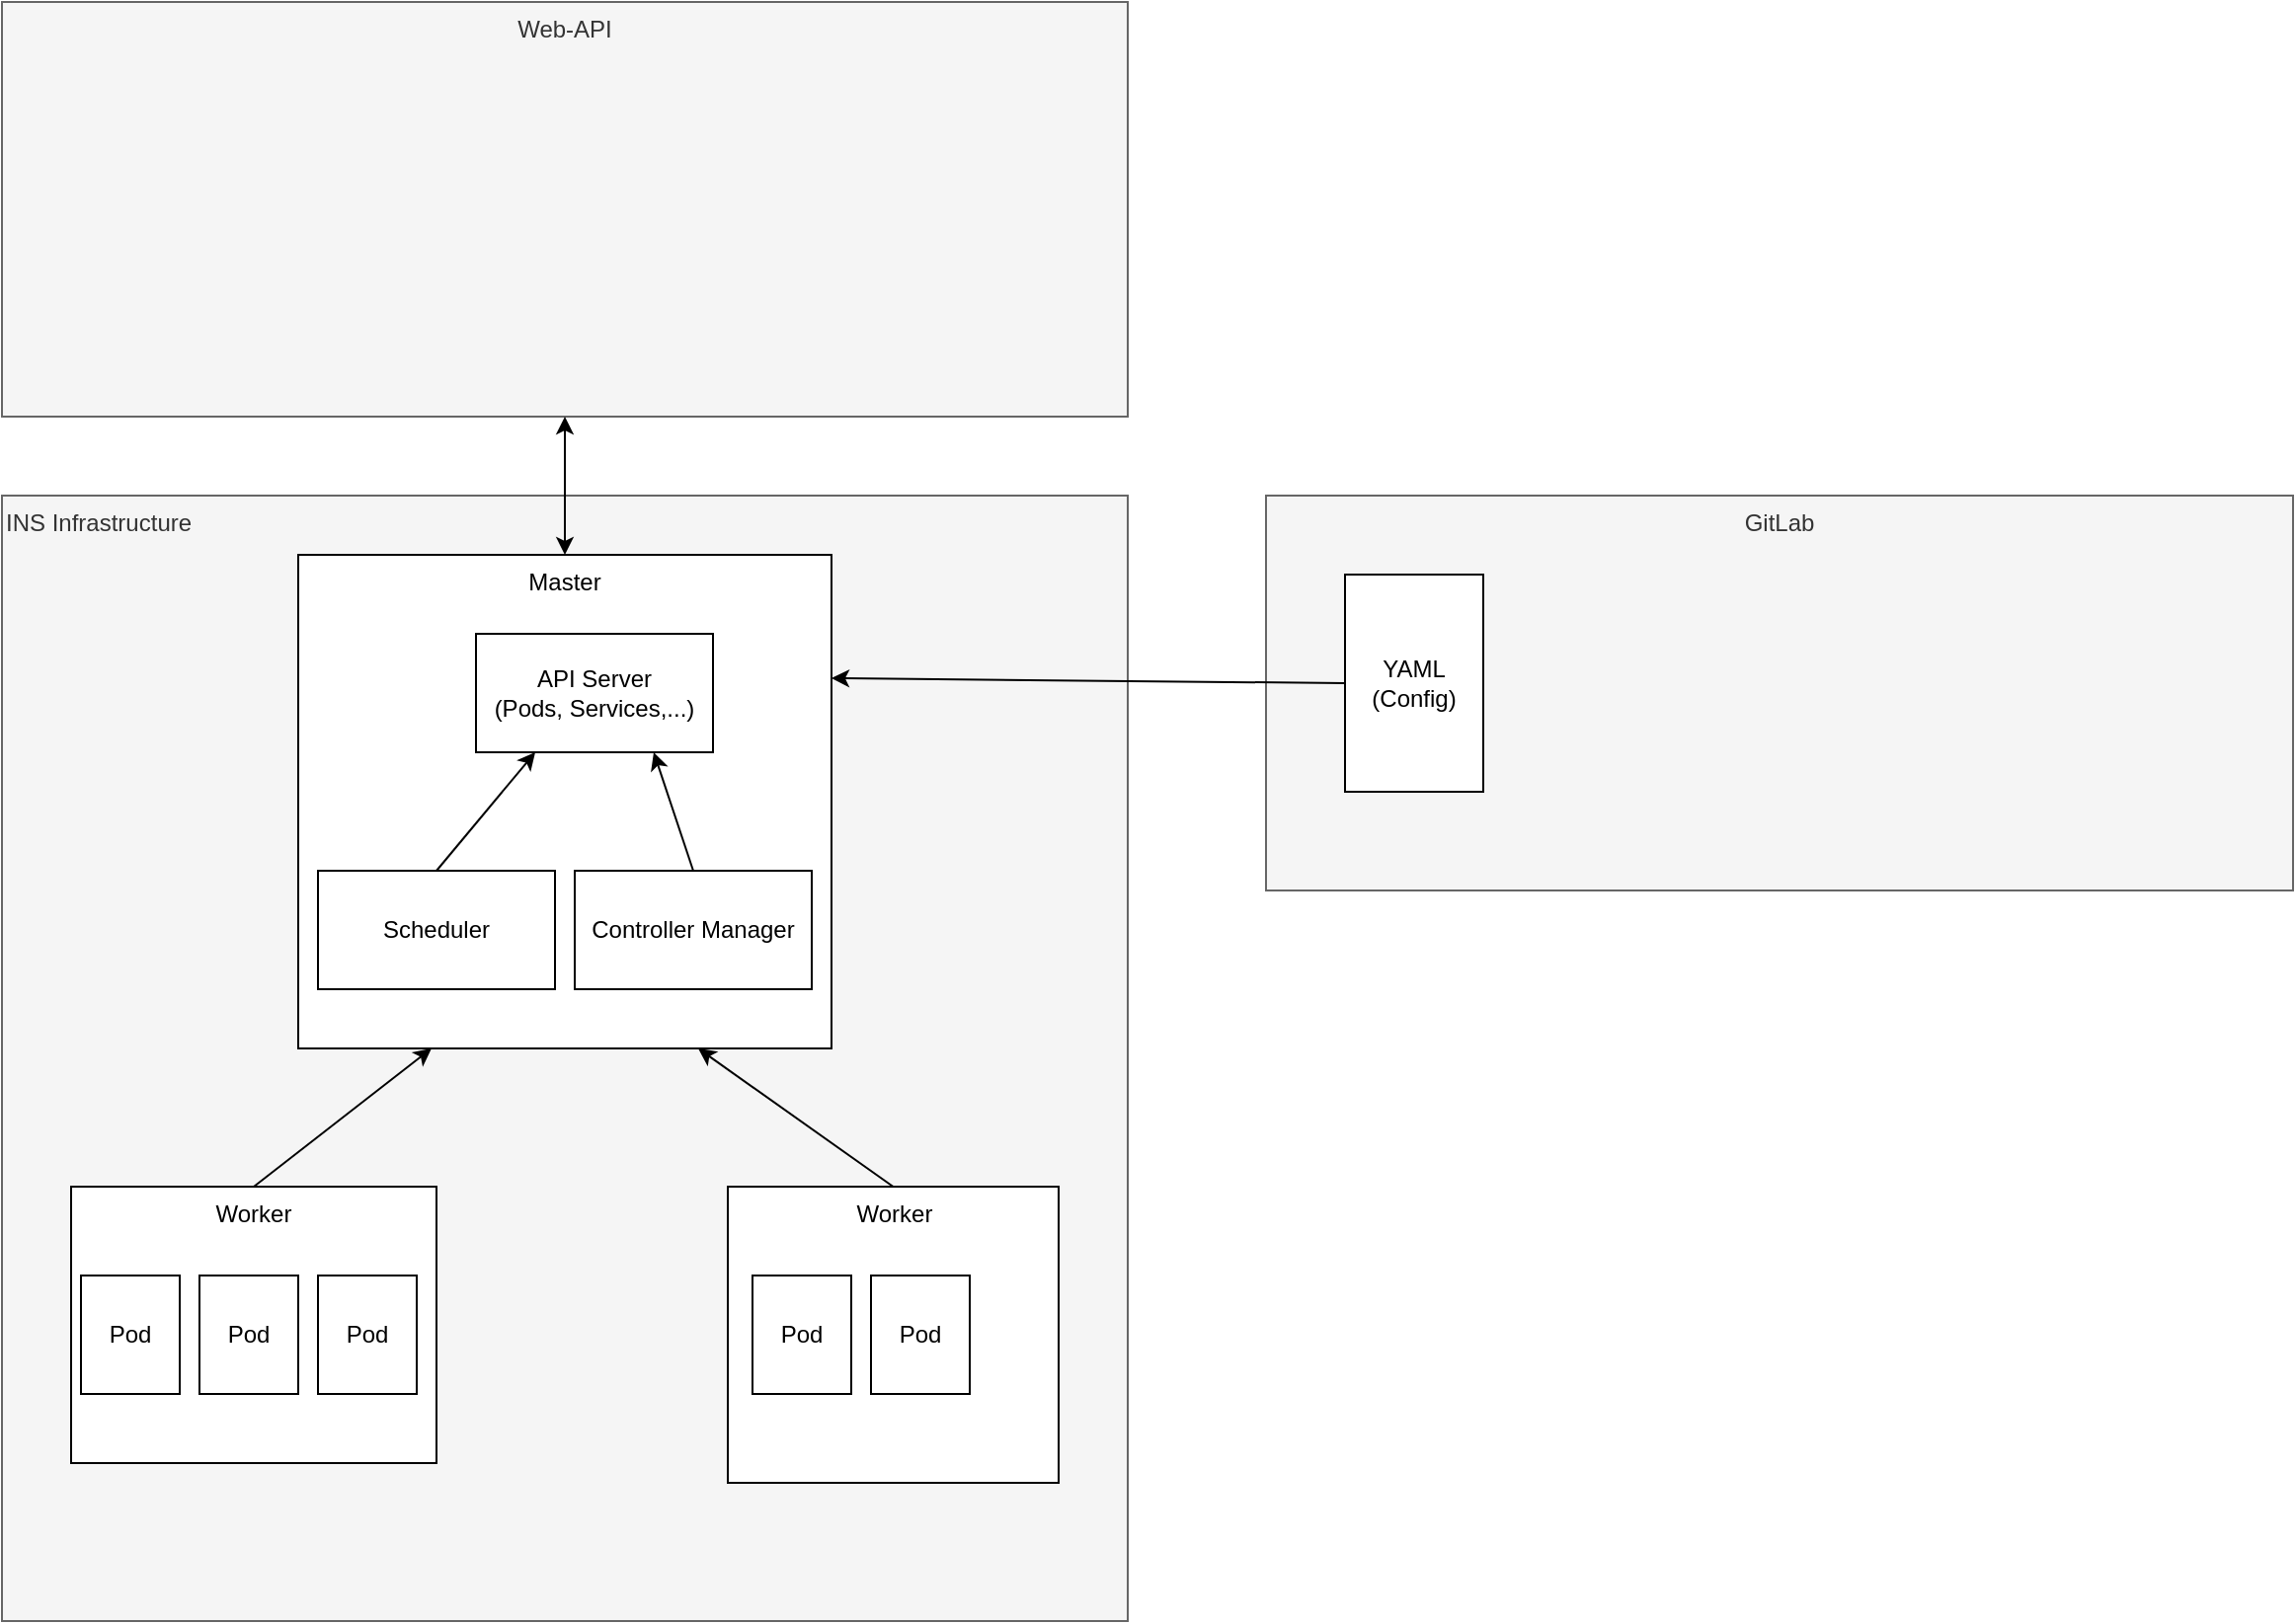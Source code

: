 <mxfile version="16.5.1" type="device"><diagram id="xL0wyGt63OcIRZuBkuFs" name="Page-1"><mxGraphModel dx="1822" dy="873" grid="0" gridSize="10" guides="1" tooltips="1" connect="1" arrows="1" fold="1" page="0" pageScale="1" pageWidth="827" pageHeight="1169" math="0" shadow="0"><root><mxCell id="0"/><mxCell id="1" parent="0"/><mxCell id="4gRnO4hS00Ut3T7sLe-W-2" value="INS Infrastructure" style="whiteSpace=wrap;html=1;aspect=fixed;verticalAlign=top;align=left;fillColor=#f5f5f5;fontColor=#333333;strokeColor=#666666;" vertex="1" parent="1"><mxGeometry x="-200" y="280" width="570" height="570" as="geometry"/></mxCell><mxCell id="4gRnO4hS00Ut3T7sLe-W-4" value="Master" style="rounded=0;whiteSpace=wrap;html=1;verticalAlign=top;" vertex="1" parent="1"><mxGeometry x="-50" y="310" width="270" height="250" as="geometry"/></mxCell><mxCell id="4gRnO4hS00Ut3T7sLe-W-5" value="Worker" style="rounded=0;whiteSpace=wrap;html=1;verticalAlign=top;" vertex="1" parent="1"><mxGeometry x="-165" y="630" width="185" height="140" as="geometry"/></mxCell><mxCell id="4gRnO4hS00Ut3T7sLe-W-6" value="Worker" style="rounded=0;whiteSpace=wrap;html=1;verticalAlign=top;" vertex="1" parent="1"><mxGeometry x="167.5" y="630" width="167.5" height="150" as="geometry"/></mxCell><mxCell id="4gRnO4hS00Ut3T7sLe-W-7" value="API Server&lt;br&gt;(Pods, Services,...)" style="rounded=0;whiteSpace=wrap;html=1;" vertex="1" parent="1"><mxGeometry x="40" y="350" width="120" height="60" as="geometry"/></mxCell><mxCell id="4gRnO4hS00Ut3T7sLe-W-8" value="Scheduler" style="rounded=0;whiteSpace=wrap;html=1;" vertex="1" parent="1"><mxGeometry x="-40" y="470" width="120" height="60" as="geometry"/></mxCell><mxCell id="4gRnO4hS00Ut3T7sLe-W-9" value="Controller Manager" style="rounded=0;whiteSpace=wrap;html=1;" vertex="1" parent="1"><mxGeometry x="90" y="470" width="120" height="60" as="geometry"/></mxCell><mxCell id="4gRnO4hS00Ut3T7sLe-W-10" value="" style="endArrow=classic;html=1;rounded=0;entryX=0.25;entryY=1;entryDx=0;entryDy=0;exitX=0.5;exitY=0;exitDx=0;exitDy=0;" edge="1" parent="1" source="4gRnO4hS00Ut3T7sLe-W-8" target="4gRnO4hS00Ut3T7sLe-W-7"><mxGeometry width="50" height="50" relative="1" as="geometry"><mxPoint x="390" y="460" as="sourcePoint"/><mxPoint x="440" y="410" as="targetPoint"/></mxGeometry></mxCell><mxCell id="4gRnO4hS00Ut3T7sLe-W-11" value="" style="endArrow=classic;html=1;rounded=0;entryX=0.75;entryY=1;entryDx=0;entryDy=0;exitX=0.5;exitY=0;exitDx=0;exitDy=0;" edge="1" parent="1" source="4gRnO4hS00Ut3T7sLe-W-9" target="4gRnO4hS00Ut3T7sLe-W-7"><mxGeometry width="50" height="50" relative="1" as="geometry"><mxPoint x="390" y="460" as="sourcePoint"/><mxPoint x="440" y="410" as="targetPoint"/></mxGeometry></mxCell><mxCell id="4gRnO4hS00Ut3T7sLe-W-12" value="" style="endArrow=classic;html=1;rounded=0;entryX=0.25;entryY=1;entryDx=0;entryDy=0;exitX=0.5;exitY=0;exitDx=0;exitDy=0;" edge="1" parent="1" source="4gRnO4hS00Ut3T7sLe-W-5" target="4gRnO4hS00Ut3T7sLe-W-4"><mxGeometry width="50" height="50" relative="1" as="geometry"><mxPoint x="390" y="460" as="sourcePoint"/><mxPoint x="440" y="410" as="targetPoint"/></mxGeometry></mxCell><mxCell id="4gRnO4hS00Ut3T7sLe-W-13" value="" style="endArrow=classic;html=1;rounded=0;entryX=0.75;entryY=1;entryDx=0;entryDy=0;exitX=0.5;exitY=0;exitDx=0;exitDy=0;" edge="1" parent="1" source="4gRnO4hS00Ut3T7sLe-W-6" target="4gRnO4hS00Ut3T7sLe-W-4"><mxGeometry width="50" height="50" relative="1" as="geometry"><mxPoint x="390" y="460" as="sourcePoint"/><mxPoint x="440" y="410" as="targetPoint"/></mxGeometry></mxCell><mxCell id="4gRnO4hS00Ut3T7sLe-W-14" value="Pod" style="rounded=0;whiteSpace=wrap;html=1;" vertex="1" parent="1"><mxGeometry x="-160" y="675" width="50" height="60" as="geometry"/></mxCell><mxCell id="4gRnO4hS00Ut3T7sLe-W-15" value="Pod" style="rounded=0;whiteSpace=wrap;html=1;" vertex="1" parent="1"><mxGeometry x="-100" y="675" width="50" height="60" as="geometry"/></mxCell><mxCell id="4gRnO4hS00Ut3T7sLe-W-16" value="Pod" style="rounded=0;whiteSpace=wrap;html=1;" vertex="1" parent="1"><mxGeometry x="-40" y="675" width="50" height="60" as="geometry"/></mxCell><mxCell id="4gRnO4hS00Ut3T7sLe-W-17" value="Pod" style="rounded=0;whiteSpace=wrap;html=1;" vertex="1" parent="1"><mxGeometry x="180" y="675" width="50" height="60" as="geometry"/></mxCell><mxCell id="4gRnO4hS00Ut3T7sLe-W-18" value="Pod" style="rounded=0;whiteSpace=wrap;html=1;" vertex="1" parent="1"><mxGeometry x="240" y="675" width="50" height="60" as="geometry"/></mxCell><mxCell id="4gRnO4hS00Ut3T7sLe-W-19" value="Web-API" style="rounded=0;whiteSpace=wrap;html=1;verticalAlign=top;fillColor=#f5f5f5;fontColor=#333333;strokeColor=#666666;" vertex="1" parent="1"><mxGeometry x="-200" y="30" width="570" height="210" as="geometry"/></mxCell><mxCell id="4gRnO4hS00Ut3T7sLe-W-20" value="GitLab" style="rounded=0;whiteSpace=wrap;html=1;verticalAlign=top;fillColor=#f5f5f5;fontColor=#333333;strokeColor=#666666;" vertex="1" parent="1"><mxGeometry x="440" y="280" width="520" height="200" as="geometry"/></mxCell><mxCell id="4gRnO4hS00Ut3T7sLe-W-21" value="YAML&lt;br&gt;(Config)" style="rounded=0;whiteSpace=wrap;html=1;" vertex="1" parent="1"><mxGeometry x="480" y="320" width="70" height="110" as="geometry"/></mxCell><mxCell id="4gRnO4hS00Ut3T7sLe-W-22" value="" style="endArrow=classic;html=1;rounded=0;entryX=1;entryY=0.25;entryDx=0;entryDy=0;exitX=0;exitY=0.5;exitDx=0;exitDy=0;" edge="1" parent="1" source="4gRnO4hS00Ut3T7sLe-W-21" target="4gRnO4hS00Ut3T7sLe-W-4"><mxGeometry width="50" height="50" relative="1" as="geometry"><mxPoint x="390" y="460" as="sourcePoint"/><mxPoint x="440" y="410" as="targetPoint"/></mxGeometry></mxCell><mxCell id="4gRnO4hS00Ut3T7sLe-W-23" value="" style="endArrow=classic;startArrow=classic;html=1;rounded=0;entryX=0.5;entryY=1;entryDx=0;entryDy=0;exitX=0.5;exitY=0;exitDx=0;exitDy=0;" edge="1" parent="1" source="4gRnO4hS00Ut3T7sLe-W-4" target="4gRnO4hS00Ut3T7sLe-W-19"><mxGeometry width="50" height="50" relative="1" as="geometry"><mxPoint x="390" y="460" as="sourcePoint"/><mxPoint x="440" y="410" as="targetPoint"/></mxGeometry></mxCell></root></mxGraphModel></diagram></mxfile>